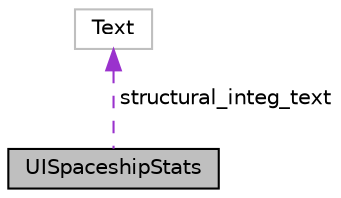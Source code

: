 digraph "UISpaceshipStats"
{
  edge [fontname="Helvetica",fontsize="10",labelfontname="Helvetica",labelfontsize="10"];
  node [fontname="Helvetica",fontsize="10",shape=record];
  Node1 [label="UISpaceshipStats",height=0.2,width=0.4,color="black", fillcolor="grey75", style="filled", fontcolor="black"];
  Node2 -> Node1 [dir="back",color="darkorchid3",fontsize="10",style="dashed",label=" structural_integ_text" ,fontname="Helvetica"];
  Node2 [label="Text",height=0.2,width=0.4,color="grey75", fillcolor="white", style="filled"];
}
